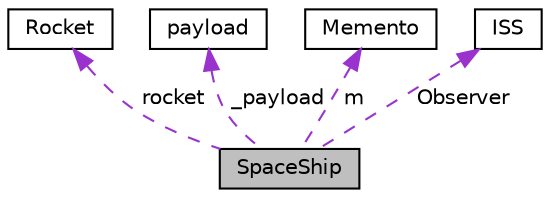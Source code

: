digraph "SpaceShip"
{
 // LATEX_PDF_SIZE
  edge [fontname="Helvetica",fontsize="10",labelfontname="Helvetica",labelfontsize="10"];
  node [fontname="Helvetica",fontsize="10",shape=record];
  Node1 [label="SpaceShip",height=0.2,width=0.4,color="black", fillcolor="grey75", style="filled", fontcolor="black",tooltip="SpaceShip class."];
  Node2 -> Node1 [dir="back",color="darkorchid3",fontsize="10",style="dashed",label=" rocket" ,fontname="Helvetica"];
  Node2 [label="Rocket",height=0.2,width=0.4,color="black", fillcolor="white", style="filled",URL="$classRocket.html",tooltip="Declares the interface for all objects in the composition."];
  Node3 -> Node1 [dir="back",color="darkorchid3",fontsize="10",style="dashed",label=" _payload" ,fontname="Helvetica"];
  Node3 [label="payload",height=0.2,width=0.4,color="black", fillcolor="white", style="filled",URL="$classpayload.html",tooltip="payload Class"];
  Node4 -> Node1 [dir="back",color="darkorchid3",fontsize="10",style="dashed",label=" m" ,fontname="Helvetica"];
  Node4 [label="Memento",height=0.2,width=0.4,color="black", fillcolor="white", style="filled",URL="$classMemento.html",tooltip=" "];
  Node5 -> Node1 [dir="back",color="darkorchid3",fontsize="10",style="dashed",label=" Observer" ,fontname="Helvetica"];
  Node5 [label="ISS",height=0.2,width=0.4,color="black", fillcolor="white", style="filled",URL="$classISS.html",tooltip="ISS class."];
}
